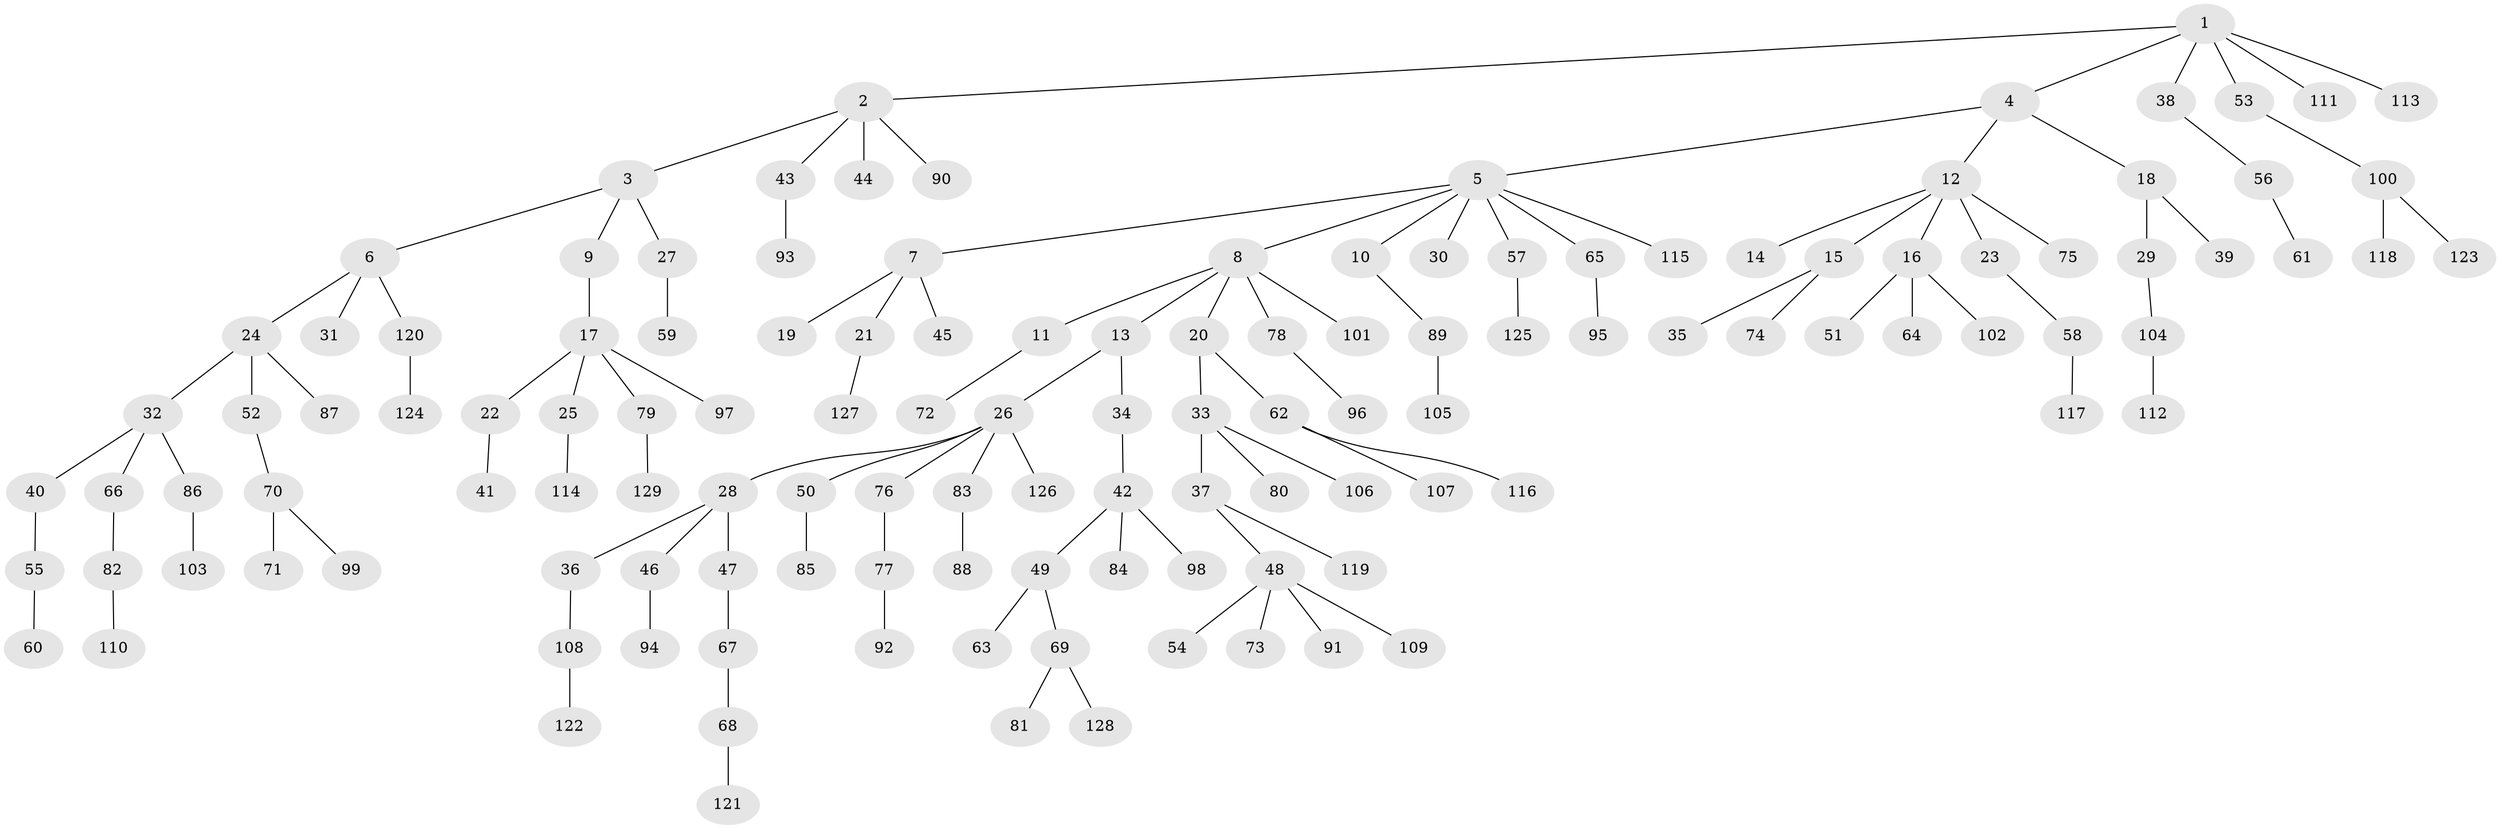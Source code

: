 // coarse degree distribution, {3: 0.1320754716981132, 2: 0.32075471698113206, 4: 0.07547169811320754, 5: 0.03773584905660377, 1: 0.4339622641509434}
// Generated by graph-tools (version 1.1) at 2025/51/03/04/25 22:51:32]
// undirected, 129 vertices, 128 edges
graph export_dot {
  node [color=gray90,style=filled];
  1;
  2;
  3;
  4;
  5;
  6;
  7;
  8;
  9;
  10;
  11;
  12;
  13;
  14;
  15;
  16;
  17;
  18;
  19;
  20;
  21;
  22;
  23;
  24;
  25;
  26;
  27;
  28;
  29;
  30;
  31;
  32;
  33;
  34;
  35;
  36;
  37;
  38;
  39;
  40;
  41;
  42;
  43;
  44;
  45;
  46;
  47;
  48;
  49;
  50;
  51;
  52;
  53;
  54;
  55;
  56;
  57;
  58;
  59;
  60;
  61;
  62;
  63;
  64;
  65;
  66;
  67;
  68;
  69;
  70;
  71;
  72;
  73;
  74;
  75;
  76;
  77;
  78;
  79;
  80;
  81;
  82;
  83;
  84;
  85;
  86;
  87;
  88;
  89;
  90;
  91;
  92;
  93;
  94;
  95;
  96;
  97;
  98;
  99;
  100;
  101;
  102;
  103;
  104;
  105;
  106;
  107;
  108;
  109;
  110;
  111;
  112;
  113;
  114;
  115;
  116;
  117;
  118;
  119;
  120;
  121;
  122;
  123;
  124;
  125;
  126;
  127;
  128;
  129;
  1 -- 2;
  1 -- 4;
  1 -- 38;
  1 -- 53;
  1 -- 111;
  1 -- 113;
  2 -- 3;
  2 -- 43;
  2 -- 44;
  2 -- 90;
  3 -- 6;
  3 -- 9;
  3 -- 27;
  4 -- 5;
  4 -- 12;
  4 -- 18;
  5 -- 7;
  5 -- 8;
  5 -- 10;
  5 -- 30;
  5 -- 57;
  5 -- 65;
  5 -- 115;
  6 -- 24;
  6 -- 31;
  6 -- 120;
  7 -- 19;
  7 -- 21;
  7 -- 45;
  8 -- 11;
  8 -- 13;
  8 -- 20;
  8 -- 78;
  8 -- 101;
  9 -- 17;
  10 -- 89;
  11 -- 72;
  12 -- 14;
  12 -- 15;
  12 -- 16;
  12 -- 23;
  12 -- 75;
  13 -- 26;
  13 -- 34;
  15 -- 35;
  15 -- 74;
  16 -- 51;
  16 -- 64;
  16 -- 102;
  17 -- 22;
  17 -- 25;
  17 -- 79;
  17 -- 97;
  18 -- 29;
  18 -- 39;
  20 -- 33;
  20 -- 62;
  21 -- 127;
  22 -- 41;
  23 -- 58;
  24 -- 32;
  24 -- 52;
  24 -- 87;
  25 -- 114;
  26 -- 28;
  26 -- 50;
  26 -- 76;
  26 -- 83;
  26 -- 126;
  27 -- 59;
  28 -- 36;
  28 -- 46;
  28 -- 47;
  29 -- 104;
  32 -- 40;
  32 -- 66;
  32 -- 86;
  33 -- 37;
  33 -- 80;
  33 -- 106;
  34 -- 42;
  36 -- 108;
  37 -- 48;
  37 -- 119;
  38 -- 56;
  40 -- 55;
  42 -- 49;
  42 -- 84;
  42 -- 98;
  43 -- 93;
  46 -- 94;
  47 -- 67;
  48 -- 54;
  48 -- 73;
  48 -- 91;
  48 -- 109;
  49 -- 63;
  49 -- 69;
  50 -- 85;
  52 -- 70;
  53 -- 100;
  55 -- 60;
  56 -- 61;
  57 -- 125;
  58 -- 117;
  62 -- 107;
  62 -- 116;
  65 -- 95;
  66 -- 82;
  67 -- 68;
  68 -- 121;
  69 -- 81;
  69 -- 128;
  70 -- 71;
  70 -- 99;
  76 -- 77;
  77 -- 92;
  78 -- 96;
  79 -- 129;
  82 -- 110;
  83 -- 88;
  86 -- 103;
  89 -- 105;
  100 -- 118;
  100 -- 123;
  104 -- 112;
  108 -- 122;
  120 -- 124;
}

